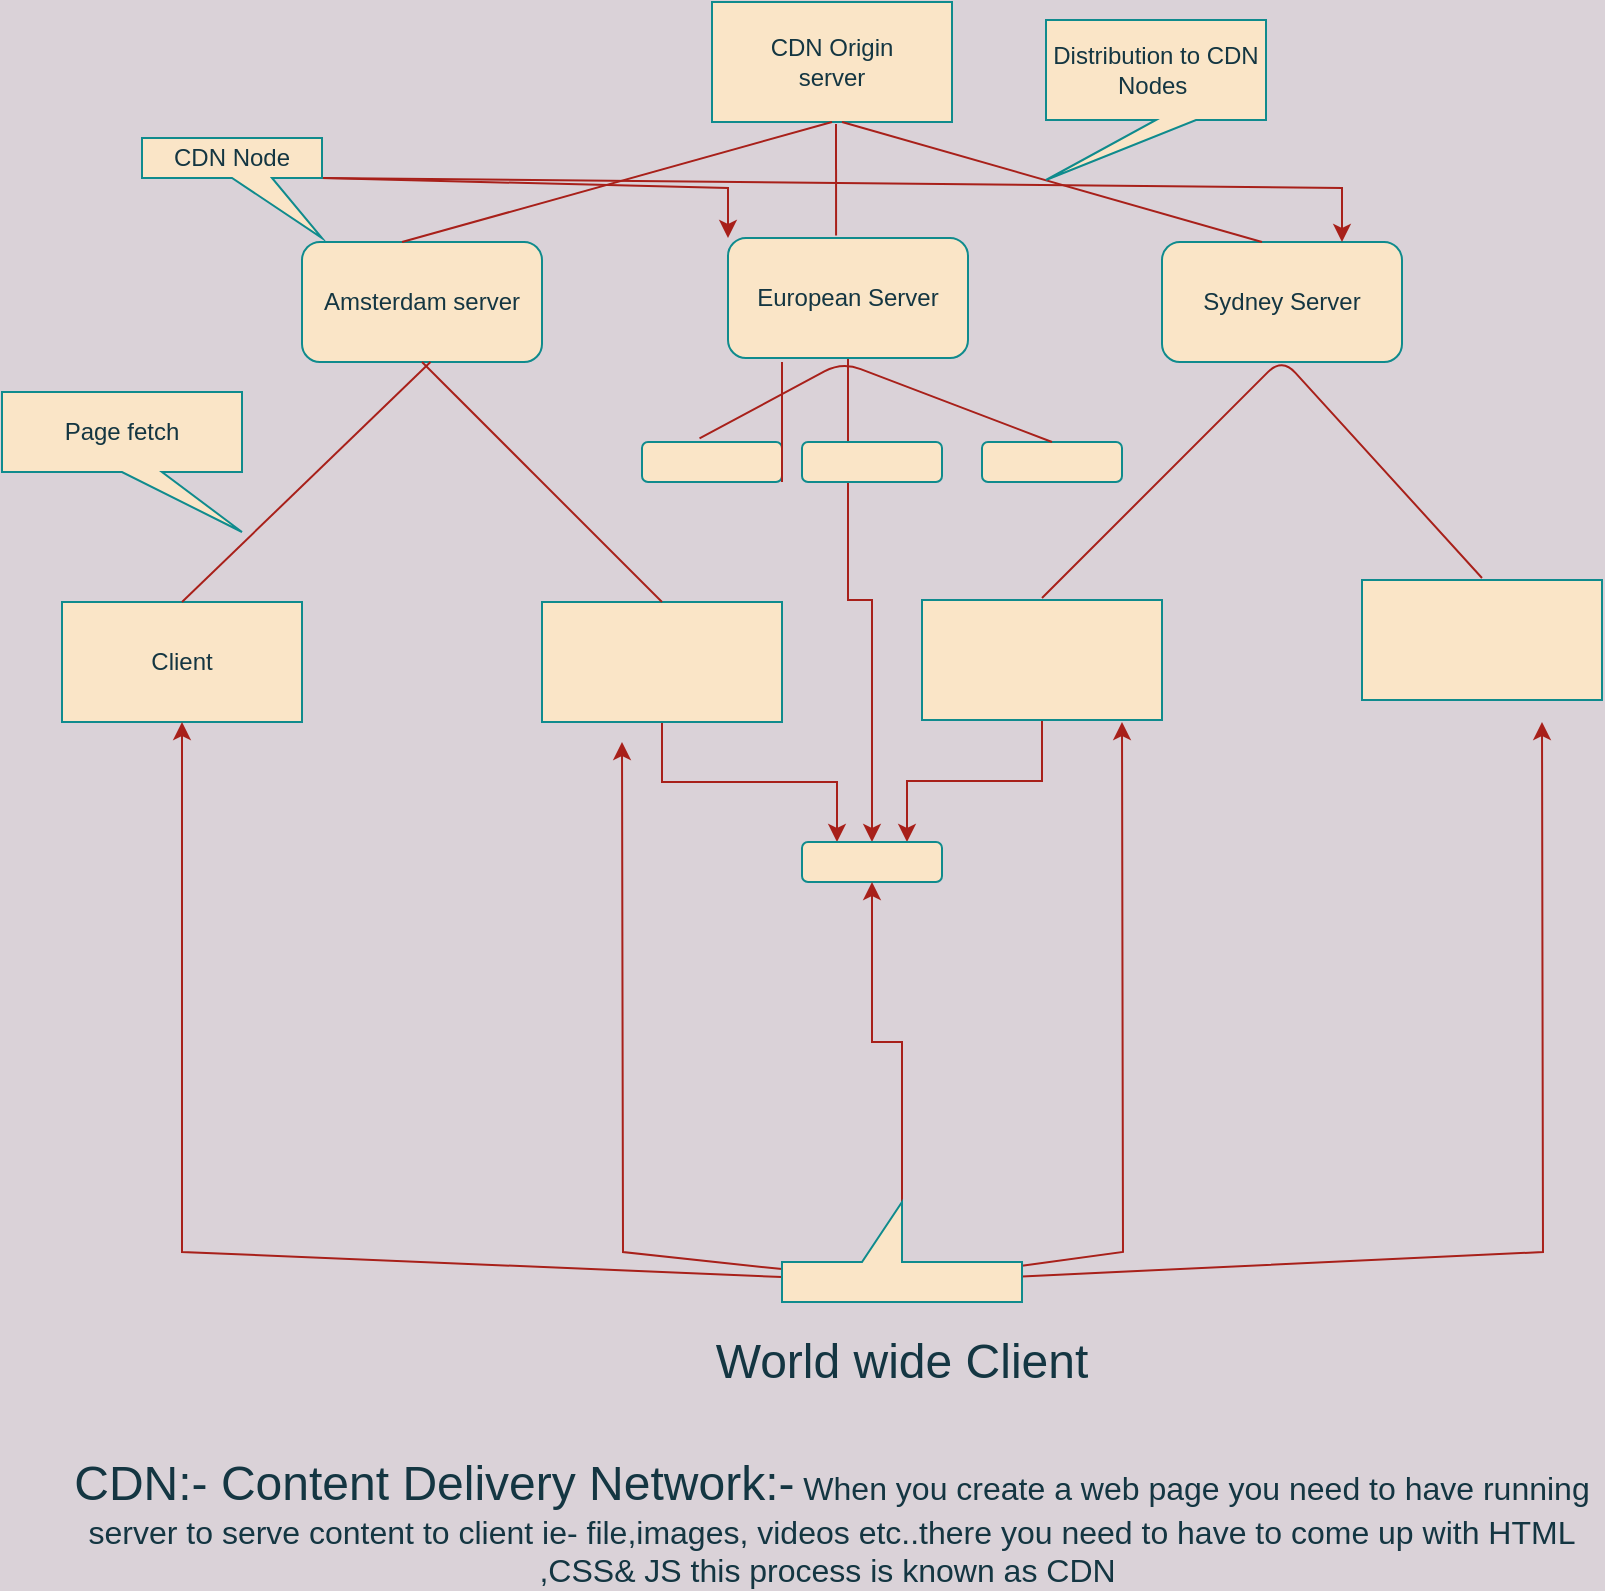 <mxfile version="13.6.6" type="github">
  <diagram id="2i50KsK24GxQg3cfIlHp" name="Page-1">
    <mxGraphModel dx="1038" dy="568" grid="1" gridSize="10" guides="1" tooltips="1" connect="1" arrows="1" fold="1" page="1" pageScale="1" pageWidth="850" pageHeight="1100" background="#DAD2D8" math="0" shadow="0">
      <root>
        <mxCell id="0" />
        <mxCell id="1" parent="0" />
        <mxCell id="MK76ywJr2P-t2xvG0aXb-1" value="CDN Origin&lt;br&gt;server" style="rounded=0;whiteSpace=wrap;html=1;fillColor=#FAE5C7;strokeColor=#0F8B8D;fontColor=#143642;" parent="1" vertex="1">
          <mxGeometry x="365" y="80" width="120" height="60" as="geometry" />
        </mxCell>
        <mxCell id="MK76ywJr2P-t2xvG0aXb-2" value="Amsterdam server" style="rounded=1;whiteSpace=wrap;html=1;fillColor=#FAE5C7;strokeColor=#0F8B8D;fontColor=#143642;" parent="1" vertex="1">
          <mxGeometry x="160" y="200" width="120" height="60" as="geometry" />
        </mxCell>
        <mxCell id="MK76ywJr2P-t2xvG0aXb-3" value="Sydney Server" style="rounded=1;whiteSpace=wrap;html=1;fillColor=#FAE5C7;strokeColor=#0F8B8D;fontColor=#143642;" parent="1" vertex="1">
          <mxGeometry x="590" y="200" width="120" height="60" as="geometry" />
        </mxCell>
        <mxCell id="MK76ywJr2P-t2xvG0aXb-22" style="edgeStyle=orthogonalEdgeStyle;rounded=0;orthogonalLoop=1;jettySize=auto;html=1;entryX=0.5;entryY=0;entryDx=0;entryDy=0;labelBackgroundColor=#DAD2D8;strokeColor=#A8201A;fontColor=#143642;" parent="1" source="MK76ywJr2P-t2xvG0aXb-4" target="MK76ywJr2P-t2xvG0aXb-17" edge="1">
          <mxGeometry relative="1" as="geometry" />
        </mxCell>
        <mxCell id="MK76ywJr2P-t2xvG0aXb-4" value="European Server" style="rounded=1;whiteSpace=wrap;html=1;fillColor=#FAE5C7;strokeColor=#0F8B8D;fontColor=#143642;" parent="1" vertex="1">
          <mxGeometry x="373" y="198" width="120" height="60" as="geometry" />
        </mxCell>
        <mxCell id="MK76ywJr2P-t2xvG0aXb-5" value="Client" style="rounded=0;whiteSpace=wrap;html=1;fillColor=#FAE5C7;strokeColor=#0F8B8D;fontColor=#143642;" parent="1" vertex="1">
          <mxGeometry x="40" y="380" width="120" height="60" as="geometry" />
        </mxCell>
        <mxCell id="MK76ywJr2P-t2xvG0aXb-23" style="edgeStyle=orthogonalEdgeStyle;rounded=0;orthogonalLoop=1;jettySize=auto;html=1;exitX=0.5;exitY=1;exitDx=0;exitDy=0;entryX=0.25;entryY=0;entryDx=0;entryDy=0;labelBackgroundColor=#DAD2D8;strokeColor=#A8201A;fontColor=#143642;" parent="1" source="MK76ywJr2P-t2xvG0aXb-6" target="MK76ywJr2P-t2xvG0aXb-17" edge="1">
          <mxGeometry relative="1" as="geometry" />
        </mxCell>
        <mxCell id="MK76ywJr2P-t2xvG0aXb-6" value="" style="rounded=0;whiteSpace=wrap;html=1;fillColor=#FAE5C7;strokeColor=#0F8B8D;fontColor=#143642;" parent="1" vertex="1">
          <mxGeometry x="280" y="380" width="120" height="60" as="geometry" />
        </mxCell>
        <mxCell id="MK76ywJr2P-t2xvG0aXb-24" style="edgeStyle=orthogonalEdgeStyle;rounded=0;orthogonalLoop=1;jettySize=auto;html=1;entryX=0.75;entryY=0;entryDx=0;entryDy=0;labelBackgroundColor=#DAD2D8;strokeColor=#A8201A;fontColor=#143642;" parent="1" source="MK76ywJr2P-t2xvG0aXb-7" target="MK76ywJr2P-t2xvG0aXb-17" edge="1">
          <mxGeometry relative="1" as="geometry" />
        </mxCell>
        <mxCell id="MK76ywJr2P-t2xvG0aXb-7" value="" style="rounded=0;whiteSpace=wrap;html=1;fillColor=#FAE5C7;strokeColor=#0F8B8D;fontColor=#143642;" parent="1" vertex="1">
          <mxGeometry x="470" y="379" width="120" height="60" as="geometry" />
        </mxCell>
        <mxCell id="MK76ywJr2P-t2xvG0aXb-8" value="" style="rounded=0;whiteSpace=wrap;html=1;fillColor=#FAE5C7;strokeColor=#0F8B8D;fontColor=#143642;" parent="1" vertex="1">
          <mxGeometry x="690" y="369" width="120" height="60" as="geometry" />
        </mxCell>
        <mxCell id="MK76ywJr2P-t2xvG0aXb-9" value="" style="endArrow=none;html=1;entryX=0.5;entryY=1;entryDx=0;entryDy=0;labelBackgroundColor=#DAD2D8;strokeColor=#A8201A;fontColor=#143642;" parent="1" target="MK76ywJr2P-t2xvG0aXb-1" edge="1">
          <mxGeometry width="50" height="50" relative="1" as="geometry">
            <mxPoint x="210" y="200" as="sourcePoint" />
            <mxPoint x="350" y="140" as="targetPoint" />
          </mxGeometry>
        </mxCell>
        <mxCell id="MK76ywJr2P-t2xvG0aXb-10" value="" style="endArrow=none;html=1;exitX=0.5;exitY=0;exitDx=0;exitDy=0;entryX=0.5;entryY=1;entryDx=0;entryDy=0;labelBackgroundColor=#DAD2D8;strokeColor=#A8201A;fontColor=#143642;" parent="1" source="MK76ywJr2P-t2xvG0aXb-5" edge="1">
          <mxGeometry width="50" height="50" relative="1" as="geometry">
            <mxPoint x="70" y="319.82" as="sourcePoint" />
            <mxPoint x="224.24" y="260" as="targetPoint" />
          </mxGeometry>
        </mxCell>
        <mxCell id="MK76ywJr2P-t2xvG0aXb-11" value="" style="endArrow=none;html=1;exitX=0.5;exitY=0;exitDx=0;exitDy=0;entryX=0.5;entryY=1;entryDx=0;entryDy=0;labelBackgroundColor=#DAD2D8;strokeColor=#A8201A;fontColor=#143642;" parent="1" source="MK76ywJr2P-t2xvG0aXb-6" target="MK76ywJr2P-t2xvG0aXb-2" edge="1">
          <mxGeometry width="50" height="50" relative="1" as="geometry">
            <mxPoint x="100" y="390" as="sourcePoint" />
            <mxPoint x="224.24" y="270" as="targetPoint" />
          </mxGeometry>
        </mxCell>
        <mxCell id="MK76ywJr2P-t2xvG0aXb-12" value="" style="endArrow=none;html=1;labelBackgroundColor=#DAD2D8;strokeColor=#A8201A;fontColor=#143642;" parent="1" edge="1">
          <mxGeometry width="50" height="50" relative="1" as="geometry">
            <mxPoint x="640" y="200" as="sourcePoint" />
            <mxPoint x="430" y="140" as="targetPoint" />
          </mxGeometry>
        </mxCell>
        <mxCell id="MK76ywJr2P-t2xvG0aXb-13" value="" style="endArrow=none;html=1;exitX=0.417;exitY=-0.07;exitDx=0;exitDy=0;exitPerimeter=0;labelBackgroundColor=#DAD2D8;strokeColor=#A8201A;fontColor=#143642;" parent="1" edge="1">
          <mxGeometry width="50" height="50" relative="1" as="geometry">
            <mxPoint x="427.04" y="196.8" as="sourcePoint" />
            <mxPoint x="427" y="141" as="targetPoint" />
          </mxGeometry>
        </mxCell>
        <mxCell id="MK76ywJr2P-t2xvG0aXb-15" value="" style="endArrow=none;html=1;exitX=0.5;exitY=0;exitDx=0;exitDy=0;entryX=0.5;entryY=0;entryDx=0;entryDy=0;labelBackgroundColor=#DAD2D8;strokeColor=#A8201A;fontColor=#143642;" parent="1" edge="1">
          <mxGeometry width="50" height="50" relative="1" as="geometry">
            <mxPoint x="750" y="368" as="sourcePoint" />
            <mxPoint x="530" y="378" as="targetPoint" />
            <Array as="points">
              <mxPoint x="650" y="258" />
            </Array>
          </mxGeometry>
        </mxCell>
        <mxCell id="MK76ywJr2P-t2xvG0aXb-16" value="" style="rounded=1;whiteSpace=wrap;html=1;fillColor=#FAE5C7;strokeColor=#0F8B8D;fontColor=#143642;" parent="1" vertex="1">
          <mxGeometry x="330" y="300" width="70" height="20" as="geometry" />
        </mxCell>
        <mxCell id="MK76ywJr2P-t2xvG0aXb-17" value="" style="rounded=1;whiteSpace=wrap;html=1;fillColor=#FAE5C7;strokeColor=#0F8B8D;fontColor=#143642;" parent="1" vertex="1">
          <mxGeometry x="410" y="500" width="70" height="20" as="geometry" />
        </mxCell>
        <mxCell id="MK76ywJr2P-t2xvG0aXb-18" value="" style="rounded=1;whiteSpace=wrap;html=1;fillColor=#FAE5C7;strokeColor=#0F8B8D;fontColor=#143642;" parent="1" vertex="1">
          <mxGeometry x="410" y="300" width="70" height="20" as="geometry" />
        </mxCell>
        <mxCell id="MK76ywJr2P-t2xvG0aXb-19" value="" style="rounded=1;whiteSpace=wrap;html=1;fillColor=#FAE5C7;strokeColor=#0F8B8D;fontColor=#143642;" parent="1" vertex="1">
          <mxGeometry x="500" y="300" width="70" height="20" as="geometry" />
        </mxCell>
        <mxCell id="MK76ywJr2P-t2xvG0aXb-20" value="" style="endArrow=none;html=1;labelBackgroundColor=#DAD2D8;strokeColor=#A8201A;fontColor=#143642;" parent="1" edge="1">
          <mxGeometry width="50" height="50" relative="1" as="geometry">
            <mxPoint x="400" y="320" as="sourcePoint" />
            <mxPoint x="400" y="260" as="targetPoint" />
          </mxGeometry>
        </mxCell>
        <mxCell id="MK76ywJr2P-t2xvG0aXb-21" value="" style="endArrow=none;html=1;exitX=0.5;exitY=0;exitDx=0;exitDy=0;entryX=0.411;entryY=-0.09;entryDx=0;entryDy=0;entryPerimeter=0;labelBackgroundColor=#DAD2D8;strokeColor=#A8201A;fontColor=#143642;" parent="1" source="MK76ywJr2P-t2xvG0aXb-19" target="MK76ywJr2P-t2xvG0aXb-16" edge="1">
          <mxGeometry width="50" height="50" relative="1" as="geometry">
            <mxPoint x="530" y="360" as="sourcePoint" />
            <mxPoint x="310" y="370" as="targetPoint" />
            <Array as="points">
              <mxPoint x="430" y="260" />
            </Array>
          </mxGeometry>
        </mxCell>
        <mxCell id="MK76ywJr2P-t2xvG0aXb-28" style="edgeStyle=orthogonalEdgeStyle;rounded=0;orthogonalLoop=1;jettySize=auto;html=1;entryX=0;entryY=0;entryDx=0;entryDy=0;labelBackgroundColor=#DAD2D8;strokeColor=#A8201A;fontColor=#143642;" parent="1" source="MK76ywJr2P-t2xvG0aXb-25" target="MK76ywJr2P-t2xvG0aXb-4" edge="1">
          <mxGeometry relative="1" as="geometry" />
        </mxCell>
        <mxCell id="MK76ywJr2P-t2xvG0aXb-29" style="edgeStyle=orthogonalEdgeStyle;rounded=0;orthogonalLoop=1;jettySize=auto;html=1;entryX=0.75;entryY=0;entryDx=0;entryDy=0;labelBackgroundColor=#DAD2D8;strokeColor=#A8201A;fontColor=#143642;" parent="1" source="MK76ywJr2P-t2xvG0aXb-25" target="MK76ywJr2P-t2xvG0aXb-3" edge="1">
          <mxGeometry relative="1" as="geometry" />
        </mxCell>
        <mxCell id="MK76ywJr2P-t2xvG0aXb-25" value="CDN Node" style="shape=callout;whiteSpace=wrap;html=1;perimeter=calloutPerimeter;position2=1;fillColor=#FAE5C7;strokeColor=#0F8B8D;fontColor=#143642;" parent="1" vertex="1">
          <mxGeometry x="80" y="148" width="90" height="50" as="geometry" />
        </mxCell>
        <mxCell id="MK76ywJr2P-t2xvG0aXb-30" value="Distribution to CDN Nodes&amp;nbsp;" style="shape=callout;whiteSpace=wrap;html=1;perimeter=calloutPerimeter;position2=0;fillColor=#FAE5C7;strokeColor=#0F8B8D;fontColor=#143642;" parent="1" vertex="1">
          <mxGeometry x="532" y="89" width="110" height="80" as="geometry" />
        </mxCell>
        <mxCell id="MK76ywJr2P-t2xvG0aXb-31" value="Page fetch" style="shape=callout;whiteSpace=wrap;html=1;perimeter=calloutPerimeter;position2=1;fillColor=#FAE5C7;strokeColor=#0F8B8D;fontColor=#143642;" parent="1" vertex="1">
          <mxGeometry x="10" y="275" width="120" height="70" as="geometry" />
        </mxCell>
        <mxCell id="MK76ywJr2P-t2xvG0aXb-33" style="edgeStyle=orthogonalEdgeStyle;rounded=0;orthogonalLoop=1;jettySize=auto;html=1;entryX=0.5;entryY=1;entryDx=0;entryDy=0;labelBackgroundColor=#DAD2D8;strokeColor=#A8201A;fontColor=#143642;" parent="1" source="MK76ywJr2P-t2xvG0aXb-32" target="MK76ywJr2P-t2xvG0aXb-5" edge="1">
          <mxGeometry relative="1" as="geometry" />
        </mxCell>
        <mxCell id="MK76ywJr2P-t2xvG0aXb-34" style="edgeStyle=orthogonalEdgeStyle;rounded=0;orthogonalLoop=1;jettySize=auto;html=1;labelBackgroundColor=#DAD2D8;strokeColor=#A8201A;fontColor=#143642;" parent="1" source="MK76ywJr2P-t2xvG0aXb-32" edge="1">
          <mxGeometry relative="1" as="geometry">
            <mxPoint x="320" y="450" as="targetPoint" />
          </mxGeometry>
        </mxCell>
        <mxCell id="MK76ywJr2P-t2xvG0aXb-35" style="edgeStyle=orthogonalEdgeStyle;rounded=0;orthogonalLoop=1;jettySize=auto;html=1;labelBackgroundColor=#DAD2D8;strokeColor=#A8201A;fontColor=#143642;" parent="1" source="MK76ywJr2P-t2xvG0aXb-32" edge="1">
          <mxGeometry relative="1" as="geometry">
            <mxPoint x="570" y="440" as="targetPoint" />
          </mxGeometry>
        </mxCell>
        <mxCell id="MK76ywJr2P-t2xvG0aXb-36" style="edgeStyle=orthogonalEdgeStyle;rounded=0;orthogonalLoop=1;jettySize=auto;html=1;labelBackgroundColor=#DAD2D8;strokeColor=#A8201A;fontColor=#143642;" parent="1" source="MK76ywJr2P-t2xvG0aXb-32" edge="1">
          <mxGeometry relative="1" as="geometry">
            <mxPoint x="780" y="440" as="targetPoint" />
          </mxGeometry>
        </mxCell>
        <mxCell id="MK76ywJr2P-t2xvG0aXb-37" style="edgeStyle=orthogonalEdgeStyle;rounded=0;orthogonalLoop=1;jettySize=auto;html=1;entryX=0.5;entryY=1;entryDx=0;entryDy=0;labelBackgroundColor=#DAD2D8;strokeColor=#A8201A;fontColor=#143642;" parent="1" source="MK76ywJr2P-t2xvG0aXb-32" target="MK76ywJr2P-t2xvG0aXb-17" edge="1">
          <mxGeometry relative="1" as="geometry" />
        </mxCell>
        <mxCell id="MK76ywJr2P-t2xvG0aXb-32" value="" style="shape=callout;whiteSpace=wrap;html=1;perimeter=calloutPerimeter;rotation=-180;fillColor=#FAE5C7;strokeColor=#0F8B8D;fontColor=#143642;" parent="1" vertex="1">
          <mxGeometry x="400" y="680" width="120" height="50" as="geometry" />
        </mxCell>
        <mxCell id="MK76ywJr2P-t2xvG0aXb-38" value="&lt;font style=&quot;font-size: 24px&quot;&gt;World wide Client&lt;/font&gt;" style="text;html=1;strokeColor=none;fillColor=none;align=center;verticalAlign=middle;whiteSpace=wrap;rounded=0;fontColor=#143642;" parent="1" vertex="1">
          <mxGeometry x="355" y="730" width="210" height="60" as="geometry" />
        </mxCell>
        <mxCell id="MK76ywJr2P-t2xvG0aXb-39" value="&lt;font style=&quot;font-size: 24px&quot;&gt;CDN:- Content Delivery Network:-&lt;/font&gt;&lt;font size=&quot;3&quot;&gt;&amp;nbsp;When you create a web page you need to have running server to serve content to client ie- file,images, videos etc..there you need to have to come up with HTML ,CSS&amp;amp; JS this process is known as CDN&amp;nbsp;&lt;/font&gt;" style="text;html=1;strokeColor=none;fillColor=none;align=center;verticalAlign=middle;whiteSpace=wrap;rounded=0;fontColor=#143642;" parent="1" vertex="1">
          <mxGeometry x="45" y="810" width="760" height="60" as="geometry" />
        </mxCell>
      </root>
    </mxGraphModel>
  </diagram>
</mxfile>
